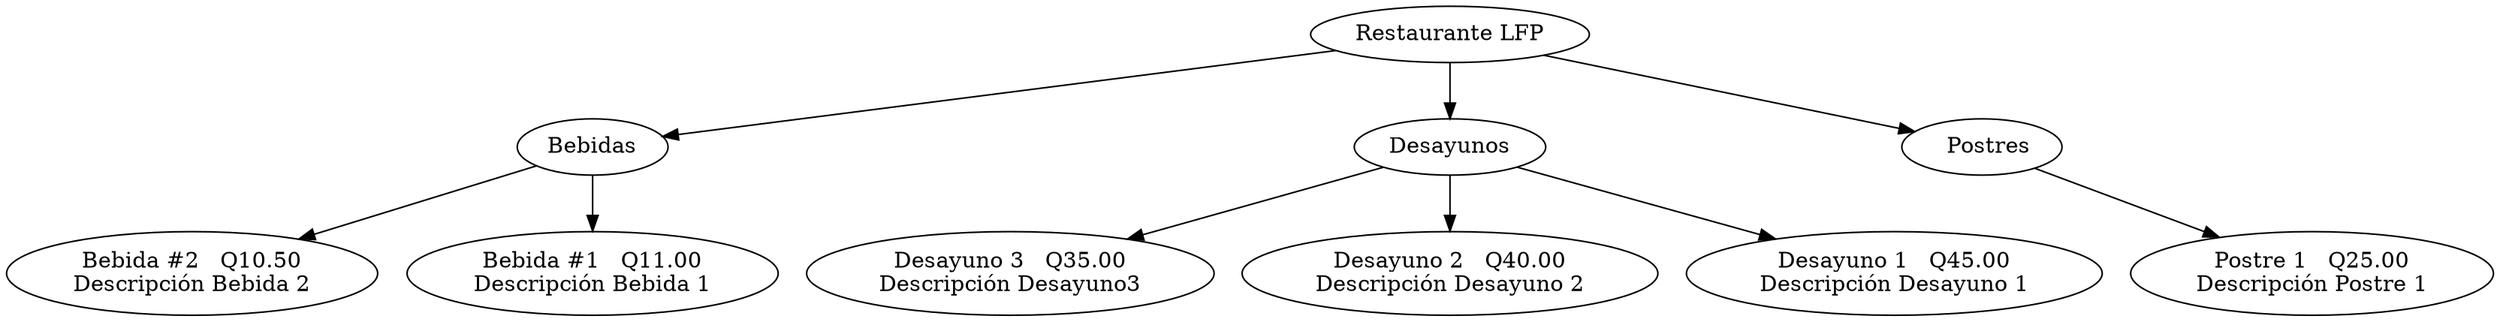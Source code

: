 // Grafica
digraph {
	0 [label="Restaurante LFP"]
	1 [label=Bebidas]
	0 -> 1
	2 [label=Desayunos]
	0 -> 2
	3 [label="  Postres"]
	0 -> 3
	bebida_2 [label="Bebida #2   Q10.50
Descripción Bebida 2"]
	1 -> bebida_2
	bebida_1 [label="Bebida #1   Q11.00
Descripción Bebida 1"]
	1 -> bebida_1
	pos_001 [label="Postre 1   Q25.00
Descripción Postre 1"]
	3 -> pos_001
	d3 [label="Desayuno 3   Q35.00
Descripción Desayuno3"]
	2 -> d3
	d2 [label="Desayuno 2   Q40.00
Descripción Desayuno 2"]
	2 -> d2
	d1 [label="Desayuno 1   Q45.00
Descripción Desayuno 1"]
	2 -> d1
}

